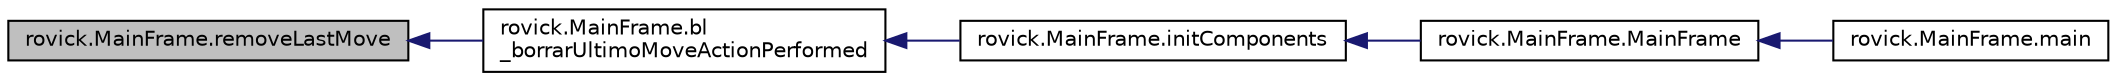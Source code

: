 digraph "rovick.MainFrame.removeLastMove"
{
  edge [fontname="Helvetica",fontsize="10",labelfontname="Helvetica",labelfontsize="10"];
  node [fontname="Helvetica",fontsize="10",shape=record];
  rankdir="LR";
  Node134 [label="rovick.MainFrame.removeLastMove",height=0.2,width=0.4,color="black", fillcolor="grey75", style="filled", fontcolor="black"];
  Node134 -> Node135 [dir="back",color="midnightblue",fontsize="10",style="solid",fontname="Helvetica"];
  Node135 [label="rovick.MainFrame.bl\l_borrarUltimoMoveActionPerformed",height=0.2,width=0.4,color="black", fillcolor="white", style="filled",URL="$group___otros.html#ga34294f2c62e4f116ccf881cfefcaeacb"];
  Node135 -> Node136 [dir="back",color="midnightblue",fontsize="10",style="solid",fontname="Helvetica"];
  Node136 [label="rovick.MainFrame.initComponents",height=0.2,width=0.4,color="black", fillcolor="white", style="filled",URL="$classrovick_1_1_main_frame.html#a6bfda0f949106916323960d384a309e0"];
  Node136 -> Node137 [dir="back",color="midnightblue",fontsize="10",style="solid",fontname="Helvetica"];
  Node137 [label="rovick.MainFrame.MainFrame",height=0.2,width=0.4,color="black", fillcolor="white", style="filled",URL="$group___principales.html#ga511f1ff25cbcc94bf9a36611674b5fec",tooltip="Contrucotr de la victa principal. "];
  Node137 -> Node138 [dir="back",color="midnightblue",fontsize="10",style="solid",fontname="Helvetica"];
  Node138 [label="rovick.MainFrame.main",height=0.2,width=0.4,color="black", fillcolor="white", style="filled",URL="$classrovick_1_1_main_frame.html#ac31f17c5894a105267e32842324663ac"];
}
